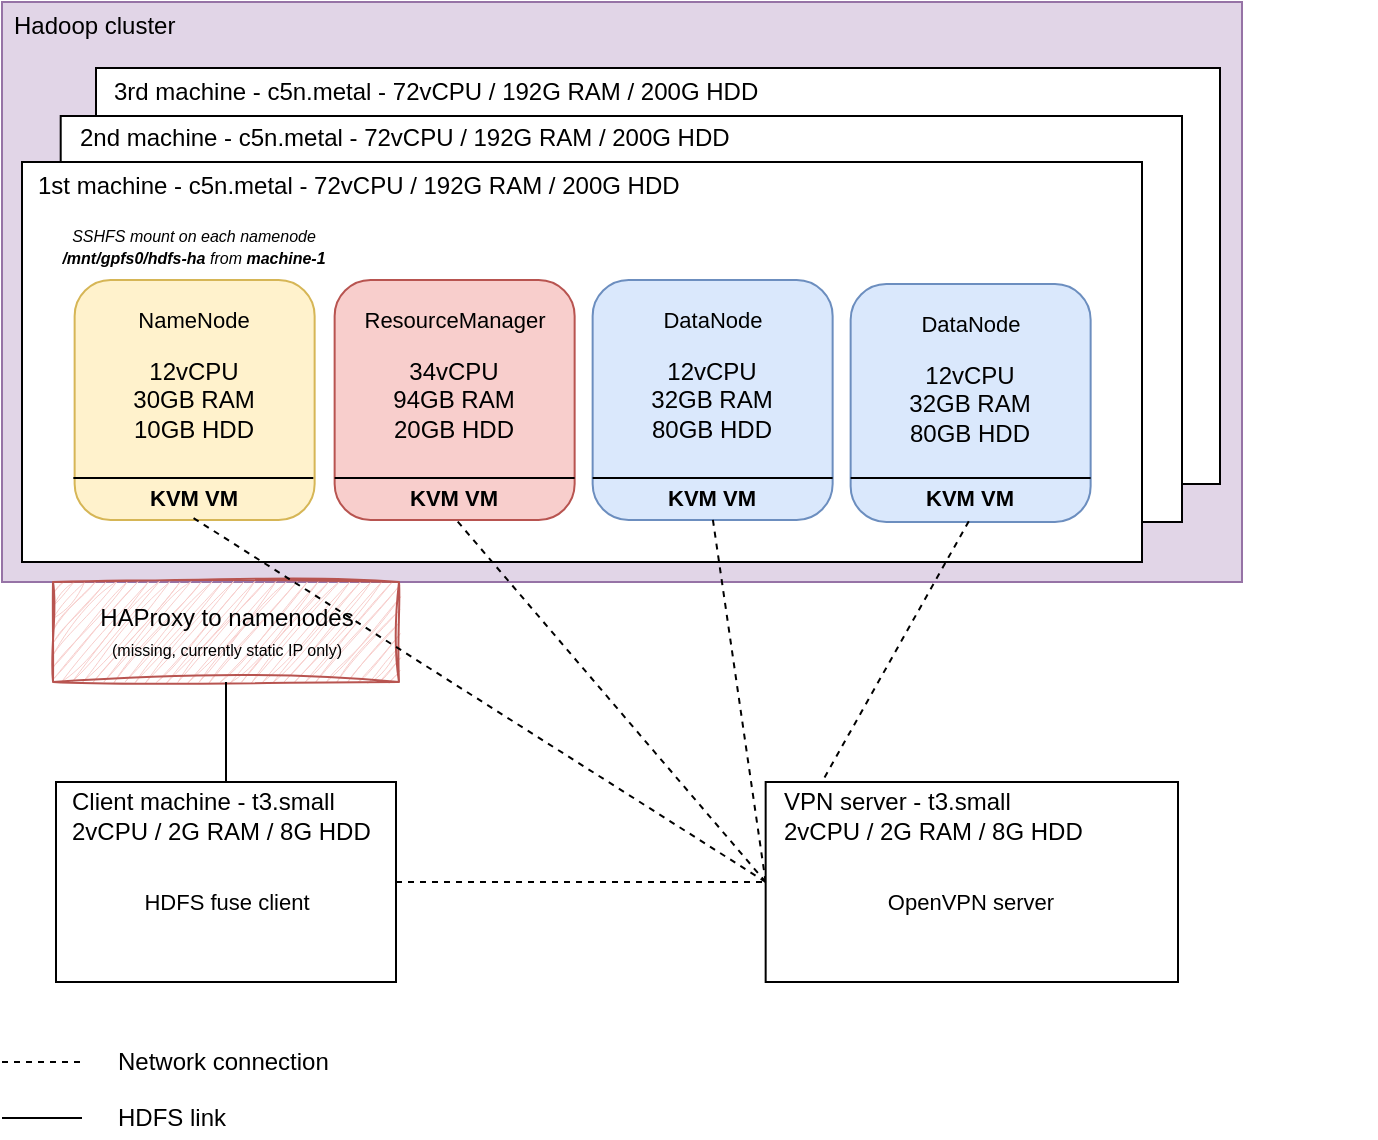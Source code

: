 <mxfile version="20.7.4" type="device"><diagram id="L13YQ6r9ANer_TXaO7hL" name="Page-1"><mxGraphModel dx="1687" dy="1034" grid="1" gridSize="10" guides="1" tooltips="1" connect="1" arrows="1" fold="1" page="1" pageScale="1" pageWidth="827" pageHeight="1169" math="0" shadow="0"><root><mxCell id="0"/><mxCell id="1" parent="0"/><mxCell id="bEIhcKy5Nf2PB1jcupoF-20" value="" style="rounded=0;whiteSpace=wrap;html=1;align=left;fillColor=#e1d5e7;strokeColor=#9673a6;" parent="1" vertex="1"><mxGeometry x="50" y="150" width="620" height="290" as="geometry"/></mxCell><mxCell id="4C4CrKZX8XSpPKuoBudE-7" value="" style="rounded=0;whiteSpace=wrap;html=1;" parent="1" vertex="1"><mxGeometry x="97" y="183" width="562" height="208" as="geometry"/></mxCell><mxCell id="4C4CrKZX8XSpPKuoBudE-8" value="3rd machine - c5n.metal - 72vCPU / 192G RAM / 200G&amp;nbsp;HDD" style="text;html=1;strokeColor=none;fillColor=none;align=left;verticalAlign=middle;whiteSpace=wrap;rounded=0;" parent="1" vertex="1"><mxGeometry x="103.65" y="185" width="446.35" height="20" as="geometry"/></mxCell><mxCell id="4C4CrKZX8XSpPKuoBudE-4" value="" style="rounded=0;whiteSpace=wrap;html=1;" parent="1" vertex="1"><mxGeometry x="79.35" y="207" width="560.65" height="203" as="geometry"/></mxCell><mxCell id="4C4CrKZX8XSpPKuoBudE-1" value="" style="rounded=0;whiteSpace=wrap;html=1;" parent="1" vertex="1"><mxGeometry x="60" y="230" width="560" height="200" as="geometry"/></mxCell><mxCell id="4C4CrKZX8XSpPKuoBudE-5" value="2nd machine - c5n.metal - 72vCPU / 192G RAM / 200G&amp;nbsp;HDD" style="text;html=1;strokeColor=none;fillColor=none;align=left;verticalAlign=middle;whiteSpace=wrap;rounded=0;" parent="1" vertex="1"><mxGeometry x="87" y="208" width="650" height="20" as="geometry"/></mxCell><mxCell id="4C4CrKZX8XSpPKuoBudE-6" value="1st machine - c5n.metal - 72vCPU / 192G RAM / 200G HDD" style="text;html=1;strokeColor=none;fillColor=none;align=left;verticalAlign=middle;whiteSpace=wrap;rounded=0;" parent="1" vertex="1"><mxGeometry x="66" y="232" width="650" height="20" as="geometry"/></mxCell><mxCell id="4C4CrKZX8XSpPKuoBudE-9" value="12vCPU&lt;br&gt;30GB RAM&lt;br&gt;10GB HDD" style="rounded=1;whiteSpace=wrap;html=1;align=center;fillColor=#fff2cc;strokeColor=#d6b656;" parent="1" vertex="1"><mxGeometry x="86.32" y="289" width="120" height="120" as="geometry"/></mxCell><mxCell id="4C4CrKZX8XSpPKuoBudE-10" value="&lt;span style=&quot;&quot;&gt;34vCPU&lt;/span&gt;&lt;br style=&quot;&quot;&gt;94GB RAM&lt;br style=&quot;&quot;&gt;&lt;span style=&quot;&quot;&gt;20GB HDD&lt;/span&gt;" style="rounded=1;whiteSpace=wrap;html=1;align=center;fillColor=#f8cecc;strokeColor=#b85450;" parent="1" vertex="1"><mxGeometry x="216.32" y="289" width="120" height="120" as="geometry"/></mxCell><mxCell id="4C4CrKZX8XSpPKuoBudE-11" value="&lt;span style=&quot;white-space: normal&quot;&gt;12vCPU&lt;/span&gt;&lt;br style=&quot;white-space: normal&quot;&gt;&lt;span style=&quot;white-space: normal&quot;&gt;32GB RAM&lt;/span&gt;&lt;br style=&quot;white-space: normal&quot;&gt;&lt;span style=&quot;white-space: normal&quot;&gt;80GB HDD&lt;/span&gt;" style="rounded=1;whiteSpace=wrap;html=1;align=center;fillColor=#dae8fc;strokeColor=#6c8ebf;" parent="1" vertex="1"><mxGeometry x="345.32" y="289" width="120" height="120" as="geometry"/></mxCell><mxCell id="4C4CrKZX8XSpPKuoBudE-12" value="&lt;font style=&quot;font-size: 11px&quot;&gt;NameNode&lt;/font&gt;" style="text;html=1;strokeColor=none;fillColor=none;align=center;verticalAlign=middle;whiteSpace=wrap;rounded=0;" parent="1" vertex="1"><mxGeometry x="85.67" y="299" width="120" height="20" as="geometry"/></mxCell><mxCell id="4C4CrKZX8XSpPKuoBudE-13" value="&lt;font style=&quot;font-size: 11px&quot;&gt;ResourceManager&lt;/font&gt;" style="text;html=1;strokeColor=none;fillColor=none;align=center;verticalAlign=middle;whiteSpace=wrap;rounded=0;" parent="1" vertex="1"><mxGeometry x="218.82" y="299" width="115" height="20" as="geometry"/></mxCell><mxCell id="4C4CrKZX8XSpPKuoBudE-14" value="&lt;font style=&quot;font-size: 11px&quot;&gt;DataNode&lt;/font&gt;" style="text;html=1;strokeColor=none;fillColor=none;align=center;verticalAlign=middle;whiteSpace=wrap;rounded=0;" parent="1" vertex="1"><mxGeometry x="347.82" y="299" width="115" height="20" as="geometry"/></mxCell><mxCell id="4C4CrKZX8XSpPKuoBudE-15" value="&lt;font style=&quot;font-size: 11px&quot;&gt;&lt;b&gt;KVM VM&lt;/b&gt;&lt;/font&gt;" style="text;html=1;strokeColor=none;fillColor=none;align=center;verticalAlign=middle;whiteSpace=wrap;rounded=0;" parent="1" vertex="1"><mxGeometry x="85.67" y="388" width="120" height="20" as="geometry"/></mxCell><mxCell id="4C4CrKZX8XSpPKuoBudE-16" value="" style="endArrow=none;html=1;entryX=1;entryY=0;entryDx=0;entryDy=0;exitX=0;exitY=0;exitDx=0;exitDy=0;" parent="1" source="4C4CrKZX8XSpPKuoBudE-15" target="4C4CrKZX8XSpPKuoBudE-15" edge="1"><mxGeometry width="50" height="50" relative="1" as="geometry"><mxPoint x="66.32" y="569" as="sourcePoint"/><mxPoint x="116.32" y="519" as="targetPoint"/></mxGeometry></mxCell><mxCell id="4C4CrKZX8XSpPKuoBudE-17" value="&lt;span style=&quot;white-space: normal&quot;&gt;12vCPU&lt;/span&gt;&lt;br style=&quot;white-space: normal&quot;&gt;&lt;span style=&quot;white-space: normal&quot;&gt;32GB RAM&lt;/span&gt;&lt;br style=&quot;white-space: normal&quot;&gt;&lt;span style=&quot;white-space: normal&quot;&gt;80GB HDD&lt;/span&gt;" style="rounded=1;whiteSpace=wrap;html=1;align=center;fillColor=#dae8fc;strokeColor=#6c8ebf;" parent="1" vertex="1"><mxGeometry x="474.32" y="291" width="120" height="119" as="geometry"/></mxCell><mxCell id="4C4CrKZX8XSpPKuoBudE-18" value="&lt;font style=&quot;font-size: 11px&quot;&gt;DataNode&lt;/font&gt;" style="text;html=1;strokeColor=none;fillColor=none;align=center;verticalAlign=middle;whiteSpace=wrap;rounded=0;" parent="1" vertex="1"><mxGeometry x="476.82" y="301" width="115" height="20" as="geometry"/></mxCell><mxCell id="4C4CrKZX8XSpPKuoBudE-20" value="&lt;font style=&quot;font-size: 11px&quot;&gt;&lt;b&gt;KVM VM&lt;/b&gt;&lt;/font&gt;" style="text;html=1;strokeColor=none;fillColor=none;align=center;verticalAlign=middle;whiteSpace=wrap;rounded=0;" parent="1" vertex="1"><mxGeometry x="216.32" y="388" width="120" height="20" as="geometry"/></mxCell><mxCell id="4C4CrKZX8XSpPKuoBudE-21" value="" style="endArrow=none;html=1;entryX=1;entryY=0;entryDx=0;entryDy=0;exitX=0;exitY=0;exitDx=0;exitDy=0;" parent="1" source="4C4CrKZX8XSpPKuoBudE-20" target="4C4CrKZX8XSpPKuoBudE-20" edge="1"><mxGeometry width="50" height="50" relative="1" as="geometry"><mxPoint x="194.47" y="569" as="sourcePoint"/><mxPoint x="244.47" y="519" as="targetPoint"/></mxGeometry></mxCell><mxCell id="4C4CrKZX8XSpPKuoBudE-22" value="&lt;font style=&quot;font-size: 11px&quot;&gt;&lt;b&gt;KVM VM&lt;/b&gt;&lt;/font&gt;" style="text;html=1;strokeColor=none;fillColor=none;align=center;verticalAlign=middle;whiteSpace=wrap;rounded=0;" parent="1" vertex="1"><mxGeometry x="345.32" y="388" width="120" height="20" as="geometry"/></mxCell><mxCell id="4C4CrKZX8XSpPKuoBudE-23" value="" style="endArrow=none;html=1;entryX=1;entryY=0;entryDx=0;entryDy=0;exitX=0;exitY=0;exitDx=0;exitDy=0;" parent="1" source="4C4CrKZX8XSpPKuoBudE-22" target="4C4CrKZX8XSpPKuoBudE-22" edge="1"><mxGeometry width="50" height="50" relative="1" as="geometry"><mxPoint x="86.32" y="589" as="sourcePoint"/><mxPoint x="136.32" y="539" as="targetPoint"/></mxGeometry></mxCell><mxCell id="4C4CrKZX8XSpPKuoBudE-24" value="&lt;font style=&quot;font-size: 11px&quot;&gt;&lt;b&gt;KVM VM&lt;/b&gt;&lt;/font&gt;" style="text;html=1;strokeColor=none;fillColor=none;align=center;verticalAlign=middle;whiteSpace=wrap;rounded=0;" parent="1" vertex="1"><mxGeometry x="474.32" y="388" width="120" height="20" as="geometry"/></mxCell><mxCell id="4C4CrKZX8XSpPKuoBudE-25" value="" style="endArrow=none;html=1;entryX=1;entryY=0;entryDx=0;entryDy=0;exitX=0;exitY=0;exitDx=0;exitDy=0;" parent="1" edge="1"><mxGeometry width="50" height="50" relative="1" as="geometry"><mxPoint x="474.32" y="388" as="sourcePoint"/><mxPoint x="594.32" y="388" as="targetPoint"/></mxGeometry></mxCell><mxCell id="bEIhcKy5Nf2PB1jcupoF-5" value="" style="endArrow=none;dashed=1;html=1;exitX=1;exitY=0.5;exitDx=0;exitDy=0;entryX=0;entryY=0.5;entryDx=0;entryDy=0;" parent="1" source="4C4CrKZX8XSpPKuoBudE-26" target="bEIhcKy5Nf2PB1jcupoF-2" edge="1"><mxGeometry width="50" height="50" relative="1" as="geometry"><mxPoint x="448" y="550" as="sourcePoint"/><mxPoint x="498" y="500" as="targetPoint"/></mxGeometry></mxCell><mxCell id="bEIhcKy5Nf2PB1jcupoF-7" value="" style="group" parent="1" vertex="1" connectable="0"><mxGeometry x="77" y="540" width="170" height="100" as="geometry"/></mxCell><mxCell id="4C4CrKZX8XSpPKuoBudE-26" value="" style="rounded=0;whiteSpace=wrap;html=1;align=left;" parent="bEIhcKy5Nf2PB1jcupoF-7" vertex="1"><mxGeometry width="170" height="100" as="geometry"/></mxCell><mxCell id="4C4CrKZX8XSpPKuoBudE-27" value="Client machine - t3.small&lt;br&gt;2vCPU / 2G RAM / 8G HDD" style="text;html=1;strokeColor=none;fillColor=none;align=left;verticalAlign=middle;whiteSpace=wrap;rounded=0;" parent="bEIhcKy5Nf2PB1jcupoF-7" vertex="1"><mxGeometry x="6" y="7" width="159" height="20" as="geometry"/></mxCell><mxCell id="bEIhcKy5Nf2PB1jcupoF-1" value="&lt;font style=&quot;font-size: 11px&quot;&gt;HDFS fuse client&lt;/font&gt;" style="text;html=1;strokeColor=none;fillColor=none;align=center;verticalAlign=middle;whiteSpace=wrap;rounded=0;" parent="bEIhcKy5Nf2PB1jcupoF-7" vertex="1"><mxGeometry x="27.5" y="50" width="115" height="20" as="geometry"/></mxCell><mxCell id="bEIhcKy5Nf2PB1jcupoF-11" value="" style="endArrow=none;dashed=1;html=1;entryX=0.5;entryY=1;entryDx=0;entryDy=0;exitX=0;exitY=0.5;exitDx=0;exitDy=0;" parent="1" source="bEIhcKy5Nf2PB1jcupoF-2" target="4C4CrKZX8XSpPKuoBudE-20" edge="1"><mxGeometry width="50" height="50" relative="1" as="geometry"><mxPoint x="380" y="720" as="sourcePoint"/><mxPoint x="430" y="670" as="targetPoint"/></mxGeometry></mxCell><mxCell id="bEIhcKy5Nf2PB1jcupoF-12" value="" style="endArrow=none;dashed=1;html=1;entryX=0.5;entryY=1;entryDx=0;entryDy=0;exitX=0;exitY=0.5;exitDx=0;exitDy=0;" parent="1" source="bEIhcKy5Nf2PB1jcupoF-2" target="4C4CrKZX8XSpPKuoBudE-22" edge="1"><mxGeometry width="50" height="50" relative="1" as="geometry"><mxPoint x="350" y="700" as="sourcePoint"/><mxPoint x="400" y="650" as="targetPoint"/></mxGeometry></mxCell><mxCell id="bEIhcKy5Nf2PB1jcupoF-13" value="" style="endArrow=none;dashed=1;html=1;entryX=0.5;entryY=1;entryDx=0;entryDy=0;exitX=0;exitY=0.5;exitDx=0;exitDy=0;" parent="1" source="bEIhcKy5Nf2PB1jcupoF-2" target="4C4CrKZX8XSpPKuoBudE-24" edge="1"><mxGeometry width="50" height="50" relative="1" as="geometry"><mxPoint x="410" y="530" as="sourcePoint"/><mxPoint x="480" y="670" as="targetPoint"/></mxGeometry></mxCell><mxCell id="bEIhcKy5Nf2PB1jcupoF-8" value="" style="group" parent="1" vertex="1" connectable="0"><mxGeometry x="431.83" y="540" width="206.17" height="100" as="geometry"/></mxCell><mxCell id="bEIhcKy5Nf2PB1jcupoF-2" value="" style="rounded=0;whiteSpace=wrap;html=1;" parent="bEIhcKy5Nf2PB1jcupoF-8" vertex="1"><mxGeometry width="206.17" height="100" as="geometry"/></mxCell><mxCell id="bEIhcKy5Nf2PB1jcupoF-3" value="VPN server - t3.small&lt;br&gt;2vCPU / 2G RAM / 8G HDD" style="text;html=1;strokeColor=none;fillColor=none;align=left;verticalAlign=middle;whiteSpace=wrap;rounded=0;" parent="bEIhcKy5Nf2PB1jcupoF-8" vertex="1"><mxGeometry x="7.17" y="7" width="159" height="20" as="geometry"/></mxCell><mxCell id="bEIhcKy5Nf2PB1jcupoF-6" value="&lt;font style=&quot;font-size: 11px&quot;&gt;OpenVPN server&lt;/font&gt;" style="text;html=1;strokeColor=none;fillColor=none;align=center;verticalAlign=middle;whiteSpace=wrap;rounded=0;" parent="bEIhcKy5Nf2PB1jcupoF-8" vertex="1"><mxGeometry x="45.58" y="50" width="115" height="20" as="geometry"/></mxCell><mxCell id="bEIhcKy5Nf2PB1jcupoF-14" value="" style="endArrow=none;dashed=1;html=1;" parent="1" edge="1"><mxGeometry width="50" height="50" relative="1" as="geometry"><mxPoint x="50" y="680" as="sourcePoint"/><mxPoint x="90" y="680" as="targetPoint"/></mxGeometry></mxCell><mxCell id="bEIhcKy5Nf2PB1jcupoF-15" value="Network connection" style="text;html=1;strokeColor=none;fillColor=none;align=left;verticalAlign=middle;whiteSpace=wrap;rounded=0;" parent="1" vertex="1"><mxGeometry x="106.35" y="670" width="120.65" height="20" as="geometry"/></mxCell><mxCell id="bEIhcKy5Nf2PB1jcupoF-21" value="Hadoop cluster" style="text;html=1;strokeColor=none;fillColor=none;align=left;verticalAlign=middle;whiteSpace=wrap;rounded=0;" parent="1" vertex="1"><mxGeometry x="54.0" y="152" width="395.35" height="20" as="geometry"/></mxCell><mxCell id="bEIhcKy5Nf2PB1jcupoF-23" value="" style="endArrow=none;html=1;exitX=0.5;exitY=0;exitDx=0;exitDy=0;entryX=0.181;entryY=1.001;entryDx=0;entryDy=0;entryPerimeter=0;startArrow=none;" parent="1" source="ChS-oXPnHKDboklAmOFE-1" target="bEIhcKy5Nf2PB1jcupoF-20" edge="1"><mxGeometry width="50" height="50" relative="1" as="geometry"><mxPoint x="140" y="490" as="sourcePoint"/><mxPoint x="190" y="440" as="targetPoint"/></mxGeometry></mxCell><mxCell id="bEIhcKy5Nf2PB1jcupoF-24" value="" style="endArrow=none;html=1;" parent="1" edge="1"><mxGeometry width="50" height="50" relative="1" as="geometry"><mxPoint x="50" y="708" as="sourcePoint"/><mxPoint x="90" y="708" as="targetPoint"/></mxGeometry></mxCell><mxCell id="bEIhcKy5Nf2PB1jcupoF-25" value="HDFS link" style="text;html=1;strokeColor=none;fillColor=none;align=left;verticalAlign=middle;whiteSpace=wrap;rounded=0;" parent="1" vertex="1"><mxGeometry x="106.35" y="698" width="120.65" height="20" as="geometry"/></mxCell><mxCell id="0WTHsJxFLVFpZUmLBxWH-1" value="&lt;p style=&quot;line-height: 70%;&quot;&gt;&lt;i&gt;&lt;span style=&quot;font-size: 8px;&quot;&gt;SSHFS mount on each namenode&lt;br&gt;&lt;/span&gt;&lt;span style=&quot;font-size: 8px;&quot;&gt;&lt;b&gt;/mnt/gpfs0/hdfs-ha&lt;/b&gt; from &lt;b&gt;machine-1&lt;/b&gt;&lt;/span&gt;&lt;/i&gt;&lt;br&gt;&lt;/p&gt;" style="text;html=1;strokeColor=none;fillColor=none;align=center;verticalAlign=middle;whiteSpace=wrap;rounded=0;glass=0;" parent="1" vertex="1"><mxGeometry x="77.32" y="257" width="138" height="30" as="geometry"/></mxCell><mxCell id="ChS-oXPnHKDboklAmOFE-1" value="HAProxy to namenodes&lt;br&gt;&lt;font style=&quot;font-size: 8px;&quot;&gt;(missing, currently static IP only)&lt;/font&gt;" style="rounded=0;whiteSpace=wrap;html=1;sketch=1;curveFitting=1;jiggle=2;fillColor=#f8cecc;strokeColor=#b85450;" parent="1" vertex="1"><mxGeometry x="75.5" y="440" width="173" height="50" as="geometry"/></mxCell><mxCell id="ChS-oXPnHKDboklAmOFE-2" value="" style="endArrow=none;html=1;exitX=0.5;exitY=0;exitDx=0;exitDy=0;entryX=0.5;entryY=1;entryDx=0;entryDy=0;" parent="1" source="4C4CrKZX8XSpPKuoBudE-26" target="ChS-oXPnHKDboklAmOFE-1" edge="1"><mxGeometry width="50" height="50" relative="1" as="geometry"><mxPoint x="163" y="580" as="sourcePoint"/><mxPoint x="164.7" y="440.29" as="targetPoint"/></mxGeometry></mxCell><mxCell id="bEIhcKy5Nf2PB1jcupoF-10" value="" style="endArrow=none;dashed=1;html=1;entryX=0.5;entryY=1;entryDx=0;entryDy=0;exitX=0;exitY=0.5;exitDx=0;exitDy=0;" parent="1" source="bEIhcKy5Nf2PB1jcupoF-2" target="4C4CrKZX8XSpPKuoBudE-15" edge="1"><mxGeometry width="50" height="50" relative="1" as="geometry"><mxPoint x="440" y="690" as="sourcePoint"/><mxPoint x="490" y="640" as="targetPoint"/></mxGeometry></mxCell></root></mxGraphModel></diagram></mxfile>